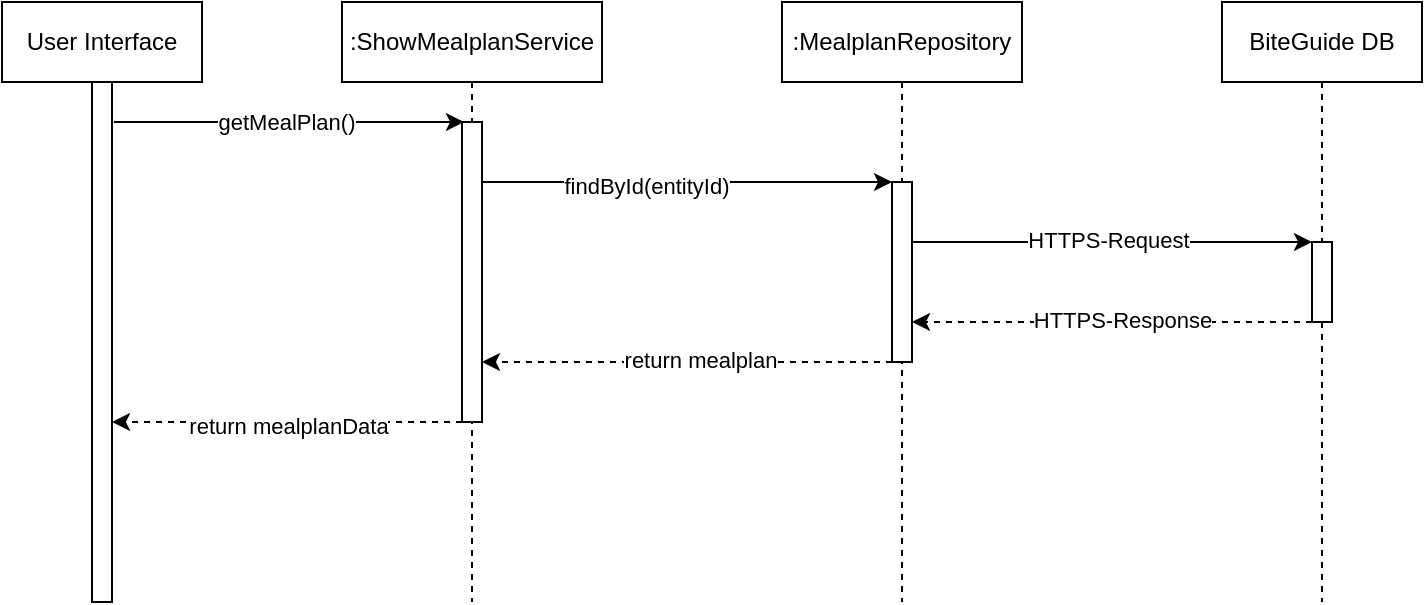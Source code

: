 <mxfile version="21.7.5" type="github">
  <diagram name="Seite-1" id="Ajn1feAZCN2NYWjpRKY5">
    <mxGraphModel dx="875" dy="525" grid="1" gridSize="10" guides="1" tooltips="1" connect="1" arrows="1" fold="1" page="1" pageScale="1" pageWidth="827" pageHeight="1169" math="0" shadow="0">
      <root>
        <mxCell id="0" />
        <mxCell id="1" parent="0" />
        <mxCell id="AoTvAXi5WiWr3q1xyKX9-17" value=":ShowMealplanService" style="shape=umlLifeline;perimeter=lifelinePerimeter;whiteSpace=wrap;html=1;container=1;dropTarget=0;collapsible=0;recursiveResize=0;outlineConnect=0;portConstraint=eastwest;newEdgeStyle={&quot;curved&quot;:0,&quot;rounded&quot;:0};" vertex="1" parent="1">
          <mxGeometry x="190" y="500" width="130" height="300" as="geometry" />
        </mxCell>
        <mxCell id="AoTvAXi5WiWr3q1xyKX9-20" value="" style="html=1;points=[[0,0,0,0,5],[0,1,0,0,-5],[1,0,0,0,5],[1,1,0,0,-5]];perimeter=orthogonalPerimeter;outlineConnect=0;targetShapes=umlLifeline;portConstraint=eastwest;newEdgeStyle={&quot;curved&quot;:0,&quot;rounded&quot;:0};" vertex="1" parent="AoTvAXi5WiWr3q1xyKX9-17">
          <mxGeometry x="60" y="60" width="10" height="150" as="geometry" />
        </mxCell>
        <mxCell id="AoTvAXi5WiWr3q1xyKX9-18" value=":MealplanRepository" style="shape=umlLifeline;perimeter=lifelinePerimeter;whiteSpace=wrap;html=1;container=1;dropTarget=0;collapsible=0;recursiveResize=0;outlineConnect=0;portConstraint=eastwest;newEdgeStyle={&quot;curved&quot;:0,&quot;rounded&quot;:0};" vertex="1" parent="1">
          <mxGeometry x="410" y="500" width="120" height="300" as="geometry" />
        </mxCell>
        <mxCell id="AoTvAXi5WiWr3q1xyKX9-22" value="" style="html=1;points=[[0,0,0,0,5],[0,1,0,0,-5],[1,0,0,0,5],[1,1,0,0,-5]];perimeter=orthogonalPerimeter;outlineConnect=0;targetShapes=umlLifeline;portConstraint=eastwest;newEdgeStyle={&quot;curved&quot;:0,&quot;rounded&quot;:0};" vertex="1" parent="AoTvAXi5WiWr3q1xyKX9-18">
          <mxGeometry x="55" y="90" width="10" height="90" as="geometry" />
        </mxCell>
        <mxCell id="AoTvAXi5WiWr3q1xyKX9-19" value="BiteGuide DB" style="shape=umlLifeline;perimeter=lifelinePerimeter;whiteSpace=wrap;html=1;container=1;dropTarget=0;collapsible=0;recursiveResize=0;outlineConnect=0;portConstraint=eastwest;newEdgeStyle={&quot;curved&quot;:0,&quot;rounded&quot;:0};" vertex="1" parent="1">
          <mxGeometry x="630" y="500" width="100" height="300" as="geometry" />
        </mxCell>
        <mxCell id="AoTvAXi5WiWr3q1xyKX9-21" value="" style="endArrow=classic;html=1;rounded=0;" edge="1" parent="1" target="AoTvAXi5WiWr3q1xyKX9-22">
          <mxGeometry width="50" height="50" relative="1" as="geometry">
            <mxPoint x="260" y="590" as="sourcePoint" />
            <mxPoint x="469.5" y="590" as="targetPoint" />
          </mxGeometry>
        </mxCell>
        <mxCell id="AoTvAXi5WiWr3q1xyKX9-23" value="findById(entityId)" style="edgeLabel;html=1;align=center;verticalAlign=middle;resizable=0;points=[];" vertex="1" connectable="0" parent="AoTvAXi5WiWr3q1xyKX9-21">
          <mxGeometry x="-0.201" y="-2" relative="1" as="geometry">
            <mxPoint as="offset" />
          </mxGeometry>
        </mxCell>
        <mxCell id="AoTvAXi5WiWr3q1xyKX9-27" value="" style="endArrow=classic;html=1;rounded=0;dashed=1;" edge="1" parent="1" source="AoTvAXi5WiWr3q1xyKX9-22">
          <mxGeometry width="50" height="50" relative="1" as="geometry">
            <mxPoint x="469.5" y="680" as="sourcePoint" />
            <mxPoint x="260" y="680" as="targetPoint" />
          </mxGeometry>
        </mxCell>
        <mxCell id="AoTvAXi5WiWr3q1xyKX9-33" value="return mealplan" style="edgeLabel;html=1;align=center;verticalAlign=middle;resizable=0;points=[];" vertex="1" connectable="0" parent="AoTvAXi5WiWr3q1xyKX9-27">
          <mxGeometry x="-0.061" y="-1" relative="1" as="geometry">
            <mxPoint as="offset" />
          </mxGeometry>
        </mxCell>
        <mxCell id="AoTvAXi5WiWr3q1xyKX9-28" value="" style="endArrow=classic;html=1;rounded=0;" edge="1" parent="1" target="AoTvAXi5WiWr3q1xyKX9-36">
          <mxGeometry width="50" height="50" relative="1" as="geometry">
            <mxPoint x="475" y="620" as="sourcePoint" />
            <mxPoint x="679.5" y="620" as="targetPoint" />
          </mxGeometry>
        </mxCell>
        <mxCell id="AoTvAXi5WiWr3q1xyKX9-31" value="HTTPS-Request" style="edgeLabel;html=1;align=center;verticalAlign=middle;resizable=0;points=[];" vertex="1" connectable="0" parent="AoTvAXi5WiWr3q1xyKX9-28">
          <mxGeometry x="-0.02" y="1" relative="1" as="geometry">
            <mxPoint as="offset" />
          </mxGeometry>
        </mxCell>
        <mxCell id="AoTvAXi5WiWr3q1xyKX9-29" value="" style="endArrow=classic;html=1;rounded=0;dashed=1;" edge="1" parent="1">
          <mxGeometry width="50" height="50" relative="1" as="geometry">
            <mxPoint x="675" y="660" as="sourcePoint" />
            <mxPoint x="475" y="660" as="targetPoint" />
          </mxGeometry>
        </mxCell>
        <mxCell id="AoTvAXi5WiWr3q1xyKX9-34" value="User Interface" style="shape=umlLifeline;perimeter=lifelinePerimeter;whiteSpace=wrap;html=1;container=1;dropTarget=0;collapsible=0;recursiveResize=0;outlineConnect=0;portConstraint=eastwest;newEdgeStyle={&quot;curved&quot;:0,&quot;rounded&quot;:0};" vertex="1" parent="1">
          <mxGeometry x="20" y="500" width="100" height="300" as="geometry" />
        </mxCell>
        <mxCell id="AoTvAXi5WiWr3q1xyKX9-35" value="" style="html=1;points=[[0,0,0,0,5],[0,1,0,0,-5],[1,0,0,0,5],[1,1,0,0,-5]];perimeter=orthogonalPerimeter;outlineConnect=0;targetShapes=umlLifeline;portConstraint=eastwest;newEdgeStyle={&quot;curved&quot;:0,&quot;rounded&quot;:0};" vertex="1" parent="AoTvAXi5WiWr3q1xyKX9-34">
          <mxGeometry x="45" y="40" width="10" height="260" as="geometry" />
        </mxCell>
        <mxCell id="AoTvAXi5WiWr3q1xyKX9-37" value="" style="endArrow=classic;html=1;rounded=0;dashed=1;" edge="1" parent="1" source="AoTvAXi5WiWr3q1xyKX9-19" target="AoTvAXi5WiWr3q1xyKX9-36">
          <mxGeometry width="50" height="50" relative="1" as="geometry">
            <mxPoint x="680" y="650" as="sourcePoint" />
            <mxPoint x="475" y="650" as="targetPoint" />
          </mxGeometry>
        </mxCell>
        <mxCell id="AoTvAXi5WiWr3q1xyKX9-38" value="HTTPS-Response" style="edgeLabel;html=1;align=center;verticalAlign=middle;resizable=0;points=[];" vertex="1" connectable="0" parent="AoTvAXi5WiWr3q1xyKX9-37">
          <mxGeometry x="-0.068" y="-1" relative="1" as="geometry">
            <mxPoint x="-100" y="-1" as="offset" />
          </mxGeometry>
        </mxCell>
        <mxCell id="AoTvAXi5WiWr3q1xyKX9-36" value="" style="html=1;points=[[0,0,0,0,5],[0,1,0,0,-5],[1,0,0,0,5],[1,1,0,0,-5]];perimeter=orthogonalPerimeter;outlineConnect=0;targetShapes=umlLifeline;portConstraint=eastwest;newEdgeStyle={&quot;curved&quot;:0,&quot;rounded&quot;:0};" vertex="1" parent="1">
          <mxGeometry x="675" y="620" width="10" height="40" as="geometry" />
        </mxCell>
        <mxCell id="AoTvAXi5WiWr3q1xyKX9-39" value="" style="endArrow=classic;html=1;rounded=0;" edge="1" parent="1">
          <mxGeometry width="50" height="50" relative="1" as="geometry">
            <mxPoint x="76" y="560" as="sourcePoint" />
            <mxPoint x="251" y="560" as="targetPoint" />
          </mxGeometry>
        </mxCell>
        <mxCell id="AoTvAXi5WiWr3q1xyKX9-40" value="getMealPlan()" style="edgeLabel;html=1;align=center;verticalAlign=middle;resizable=0;points=[];" vertex="1" connectable="0" parent="AoTvAXi5WiWr3q1xyKX9-39">
          <mxGeometry x="0.138" relative="1" as="geometry">
            <mxPoint x="-14" as="offset" />
          </mxGeometry>
        </mxCell>
        <mxCell id="AoTvAXi5WiWr3q1xyKX9-41" value="" style="endArrow=classic;html=1;rounded=0;dashed=1;" edge="1" parent="1">
          <mxGeometry width="50" height="50" relative="1" as="geometry">
            <mxPoint x="250" y="710" as="sourcePoint" />
            <mxPoint x="75" y="710" as="targetPoint" />
          </mxGeometry>
        </mxCell>
        <mxCell id="AoTvAXi5WiWr3q1xyKX9-42" value="return mealplanData" style="edgeLabel;html=1;align=center;verticalAlign=middle;resizable=0;points=[];" vertex="1" connectable="0" parent="AoTvAXi5WiWr3q1xyKX9-41">
          <mxGeometry x="0.001" y="2" relative="1" as="geometry">
            <mxPoint as="offset" />
          </mxGeometry>
        </mxCell>
      </root>
    </mxGraphModel>
  </diagram>
</mxfile>
